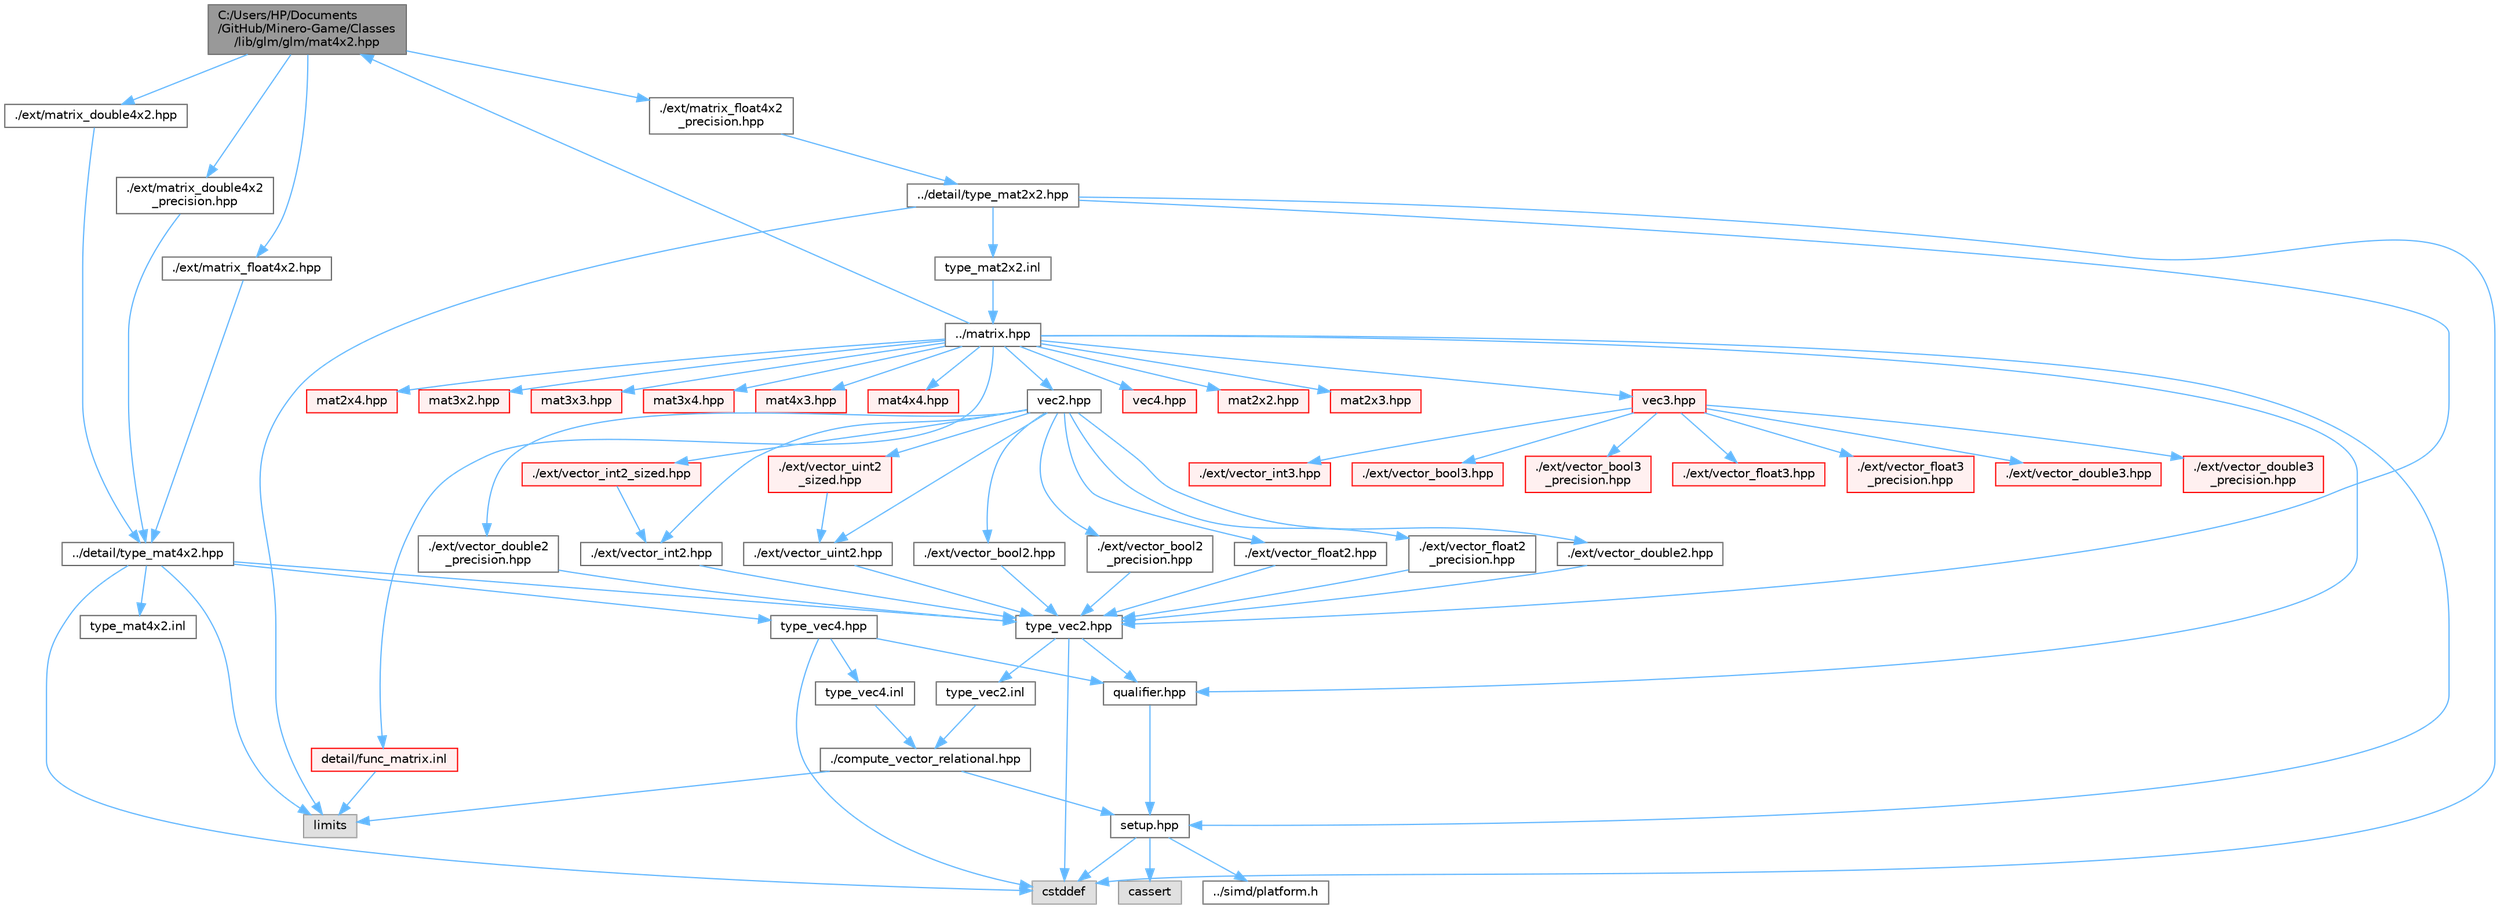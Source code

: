 digraph "C:/Users/HP/Documents/GitHub/Minero-Game/Classes/lib/glm/glm/mat4x2.hpp"
{
 // LATEX_PDF_SIZE
  bgcolor="transparent";
  edge [fontname=Helvetica,fontsize=10,labelfontname=Helvetica,labelfontsize=10];
  node [fontname=Helvetica,fontsize=10,shape=box,height=0.2,width=0.4];
  Node1 [id="Node000001",label="C:/Users/HP/Documents\l/GitHub/Minero-Game/Classes\l/lib/glm/glm/mat4x2.hpp",height=0.2,width=0.4,color="gray40", fillcolor="grey60", style="filled", fontcolor="black",tooltip=" "];
  Node1 -> Node2 [id="edge151_Node000001_Node000002",color="steelblue1",style="solid",tooltip=" "];
  Node2 [id="Node000002",label="./ext/matrix_double4x2.hpp",height=0.2,width=0.4,color="grey40", fillcolor="white", style="filled",URL="$_classes_2lib_2glm_2glm_2ext_2matrix__double4x2_8hpp.html",tooltip=" "];
  Node2 -> Node3 [id="edge152_Node000002_Node000003",color="steelblue1",style="solid",tooltip=" "];
  Node3 [id="Node000003",label="../detail/type_mat4x2.hpp",height=0.2,width=0.4,color="grey40", fillcolor="white", style="filled",URL="$_classes_2lib_2glm_2glm_2detail_2type__mat4x2_8hpp.html",tooltip=" "];
  Node3 -> Node4 [id="edge153_Node000003_Node000004",color="steelblue1",style="solid",tooltip=" "];
  Node4 [id="Node000004",label="type_vec2.hpp",height=0.2,width=0.4,color="grey40", fillcolor="white", style="filled",URL="$_classes_2lib_2glm_2glm_2detail_2type__vec2_8hpp.html",tooltip=" "];
  Node4 -> Node5 [id="edge154_Node000004_Node000005",color="steelblue1",style="solid",tooltip=" "];
  Node5 [id="Node000005",label="qualifier.hpp",height=0.2,width=0.4,color="grey40", fillcolor="white", style="filled",URL="$_classes_2lib_2glm_2glm_2detail_2qualifier_8hpp.html",tooltip=" "];
  Node5 -> Node6 [id="edge155_Node000005_Node000006",color="steelblue1",style="solid",tooltip=" "];
  Node6 [id="Node000006",label="setup.hpp",height=0.2,width=0.4,color="grey40", fillcolor="white", style="filled",URL="$_classes_2lib_2glm_2glm_2detail_2setup_8hpp.html",tooltip=" "];
  Node6 -> Node7 [id="edge156_Node000006_Node000007",color="steelblue1",style="solid",tooltip=" "];
  Node7 [id="Node000007",label="cassert",height=0.2,width=0.4,color="grey60", fillcolor="#E0E0E0", style="filled",tooltip=" "];
  Node6 -> Node8 [id="edge157_Node000006_Node000008",color="steelblue1",style="solid",tooltip=" "];
  Node8 [id="Node000008",label="cstddef",height=0.2,width=0.4,color="grey60", fillcolor="#E0E0E0", style="filled",tooltip=" "];
  Node6 -> Node9 [id="edge158_Node000006_Node000009",color="steelblue1",style="solid",tooltip=" "];
  Node9 [id="Node000009",label="../simd/platform.h",height=0.2,width=0.4,color="grey40", fillcolor="white", style="filled",URL="$_classes_2lib_2glm_2glm_2simd_2platform_8h.html",tooltip=" "];
  Node4 -> Node8 [id="edge159_Node000004_Node000008",color="steelblue1",style="solid",tooltip=" "];
  Node4 -> Node10 [id="edge160_Node000004_Node000010",color="steelblue1",style="solid",tooltip=" "];
  Node10 [id="Node000010",label="type_vec2.inl",height=0.2,width=0.4,color="grey40", fillcolor="white", style="filled",URL="$_classes_2lib_2glm_2glm_2detail_2type__vec2_8inl.html",tooltip=" "];
  Node10 -> Node11 [id="edge161_Node000010_Node000011",color="steelblue1",style="solid",tooltip=" "];
  Node11 [id="Node000011",label="./compute_vector_relational.hpp",height=0.2,width=0.4,color="grey40", fillcolor="white", style="filled",URL="$_classes_2lib_2glm_2glm_2detail_2compute__vector__relational_8hpp.html",tooltip=" "];
  Node11 -> Node6 [id="edge162_Node000011_Node000006",color="steelblue1",style="solid",tooltip=" "];
  Node11 -> Node12 [id="edge163_Node000011_Node000012",color="steelblue1",style="solid",tooltip=" "];
  Node12 [id="Node000012",label="limits",height=0.2,width=0.4,color="grey60", fillcolor="#E0E0E0", style="filled",tooltip=" "];
  Node3 -> Node13 [id="edge164_Node000003_Node000013",color="steelblue1",style="solid",tooltip=" "];
  Node13 [id="Node000013",label="type_vec4.hpp",height=0.2,width=0.4,color="grey40", fillcolor="white", style="filled",URL="$_classes_2lib_2glm_2glm_2detail_2type__vec4_8hpp.html",tooltip=" "];
  Node13 -> Node5 [id="edge165_Node000013_Node000005",color="steelblue1",style="solid",tooltip=" "];
  Node13 -> Node8 [id="edge166_Node000013_Node000008",color="steelblue1",style="solid",tooltip=" "];
  Node13 -> Node14 [id="edge167_Node000013_Node000014",color="steelblue1",style="solid",tooltip=" "];
  Node14 [id="Node000014",label="type_vec4.inl",height=0.2,width=0.4,color="grey40", fillcolor="white", style="filled",URL="$_classes_2lib_2glm_2glm_2detail_2type__vec4_8inl.html",tooltip=" "];
  Node14 -> Node11 [id="edge168_Node000014_Node000011",color="steelblue1",style="solid",tooltip=" "];
  Node3 -> Node12 [id="edge169_Node000003_Node000012",color="steelblue1",style="solid",tooltip=" "];
  Node3 -> Node8 [id="edge170_Node000003_Node000008",color="steelblue1",style="solid",tooltip=" "];
  Node3 -> Node15 [id="edge171_Node000003_Node000015",color="steelblue1",style="solid",tooltip=" "];
  Node15 [id="Node000015",label="type_mat4x2.inl",height=0.2,width=0.4,color="grey40", fillcolor="white", style="filled",URL="$_classes_2lib_2glm_2glm_2detail_2type__mat4x2_8inl.html",tooltip=" "];
  Node1 -> Node16 [id="edge172_Node000001_Node000016",color="steelblue1",style="solid",tooltip=" "];
  Node16 [id="Node000016",label="./ext/matrix_double4x2\l_precision.hpp",height=0.2,width=0.4,color="grey40", fillcolor="white", style="filled",URL="$_classes_2lib_2glm_2glm_2ext_2matrix__double4x2__precision_8hpp.html",tooltip=" "];
  Node16 -> Node3 [id="edge173_Node000016_Node000003",color="steelblue1",style="solid",tooltip=" "];
  Node1 -> Node17 [id="edge174_Node000001_Node000017",color="steelblue1",style="solid",tooltip=" "];
  Node17 [id="Node000017",label="./ext/matrix_float4x2.hpp",height=0.2,width=0.4,color="grey40", fillcolor="white", style="filled",URL="$_classes_2lib_2glm_2glm_2ext_2matrix__float4x2_8hpp.html",tooltip=" "];
  Node17 -> Node3 [id="edge175_Node000017_Node000003",color="steelblue1",style="solid",tooltip=" "];
  Node1 -> Node18 [id="edge176_Node000001_Node000018",color="steelblue1",style="solid",tooltip=" "];
  Node18 [id="Node000018",label="./ext/matrix_float4x2\l_precision.hpp",height=0.2,width=0.4,color="grey40", fillcolor="white", style="filled",URL="$_classes_2lib_2glm_2glm_2ext_2matrix__float4x2__precision_8hpp.html",tooltip=" "];
  Node18 -> Node19 [id="edge177_Node000018_Node000019",color="steelblue1",style="solid",tooltip=" "];
  Node19 [id="Node000019",label="../detail/type_mat2x2.hpp",height=0.2,width=0.4,color="grey40", fillcolor="white", style="filled",URL="$_classes_2lib_2glm_2glm_2detail_2type__mat2x2_8hpp.html",tooltip=" "];
  Node19 -> Node4 [id="edge178_Node000019_Node000004",color="steelblue1",style="solid",tooltip=" "];
  Node19 -> Node12 [id="edge179_Node000019_Node000012",color="steelblue1",style="solid",tooltip=" "];
  Node19 -> Node8 [id="edge180_Node000019_Node000008",color="steelblue1",style="solid",tooltip=" "];
  Node19 -> Node20 [id="edge181_Node000019_Node000020",color="steelblue1",style="solid",tooltip=" "];
  Node20 [id="Node000020",label="type_mat2x2.inl",height=0.2,width=0.4,color="grey40", fillcolor="white", style="filled",URL="$_classes_2lib_2glm_2glm_2detail_2type__mat2x2_8inl.html",tooltip=" "];
  Node20 -> Node21 [id="edge182_Node000020_Node000021",color="steelblue1",style="solid",tooltip=" "];
  Node21 [id="Node000021",label="../matrix.hpp",height=0.2,width=0.4,color="grey40", fillcolor="white", style="filled",URL="$_classes_2lib_2glm_2glm_2matrix_8hpp.html",tooltip=" "];
  Node21 -> Node5 [id="edge183_Node000021_Node000005",color="steelblue1",style="solid",tooltip=" "];
  Node21 -> Node6 [id="edge184_Node000021_Node000006",color="steelblue1",style="solid",tooltip=" "];
  Node21 -> Node22 [id="edge185_Node000021_Node000022",color="steelblue1",style="solid",tooltip=" "];
  Node22 [id="Node000022",label="vec2.hpp",height=0.2,width=0.4,color="grey40", fillcolor="white", style="filled",URL="$_classes_2lib_2glm_2glm_2vec2_8hpp.html",tooltip=" "];
  Node22 -> Node23 [id="edge186_Node000022_Node000023",color="steelblue1",style="solid",tooltip=" "];
  Node23 [id="Node000023",label="./ext/vector_bool2.hpp",height=0.2,width=0.4,color="grey40", fillcolor="white", style="filled",URL="$_classes_2lib_2glm_2glm_2ext_2vector__bool2_8hpp.html",tooltip=" "];
  Node23 -> Node4 [id="edge187_Node000023_Node000004",color="steelblue1",style="solid",tooltip=" "];
  Node22 -> Node24 [id="edge188_Node000022_Node000024",color="steelblue1",style="solid",tooltip=" "];
  Node24 [id="Node000024",label="./ext/vector_bool2\l_precision.hpp",height=0.2,width=0.4,color="grey40", fillcolor="white", style="filled",URL="$_classes_2lib_2glm_2glm_2ext_2vector__bool2__precision_8hpp.html",tooltip=" "];
  Node24 -> Node4 [id="edge189_Node000024_Node000004",color="steelblue1",style="solid",tooltip=" "];
  Node22 -> Node25 [id="edge190_Node000022_Node000025",color="steelblue1",style="solid",tooltip=" "];
  Node25 [id="Node000025",label="./ext/vector_float2.hpp",height=0.2,width=0.4,color="grey40", fillcolor="white", style="filled",URL="$_classes_2lib_2glm_2glm_2ext_2vector__float2_8hpp.html",tooltip=" "];
  Node25 -> Node4 [id="edge191_Node000025_Node000004",color="steelblue1",style="solid",tooltip=" "];
  Node22 -> Node26 [id="edge192_Node000022_Node000026",color="steelblue1",style="solid",tooltip=" "];
  Node26 [id="Node000026",label="./ext/vector_float2\l_precision.hpp",height=0.2,width=0.4,color="grey40", fillcolor="white", style="filled",URL="$_classes_2lib_2glm_2glm_2ext_2vector__float2__precision_8hpp.html",tooltip=" "];
  Node26 -> Node4 [id="edge193_Node000026_Node000004",color="steelblue1",style="solid",tooltip=" "];
  Node22 -> Node27 [id="edge194_Node000022_Node000027",color="steelblue1",style="solid",tooltip=" "];
  Node27 [id="Node000027",label="./ext/vector_double2.hpp",height=0.2,width=0.4,color="grey40", fillcolor="white", style="filled",URL="$_classes_2lib_2glm_2glm_2ext_2vector__double2_8hpp.html",tooltip=" "];
  Node27 -> Node4 [id="edge195_Node000027_Node000004",color="steelblue1",style="solid",tooltip=" "];
  Node22 -> Node28 [id="edge196_Node000022_Node000028",color="steelblue1",style="solid",tooltip=" "];
  Node28 [id="Node000028",label="./ext/vector_double2\l_precision.hpp",height=0.2,width=0.4,color="grey40", fillcolor="white", style="filled",URL="$_classes_2lib_2glm_2glm_2ext_2vector__double2__precision_8hpp.html",tooltip=" "];
  Node28 -> Node4 [id="edge197_Node000028_Node000004",color="steelblue1",style="solid",tooltip=" "];
  Node22 -> Node29 [id="edge198_Node000022_Node000029",color="steelblue1",style="solid",tooltip=" "];
  Node29 [id="Node000029",label="./ext/vector_int2.hpp",height=0.2,width=0.4,color="grey40", fillcolor="white", style="filled",URL="$_classes_2lib_2glm_2glm_2ext_2vector__int2_8hpp.html",tooltip=" "];
  Node29 -> Node4 [id="edge199_Node000029_Node000004",color="steelblue1",style="solid",tooltip=" "];
  Node22 -> Node30 [id="edge200_Node000022_Node000030",color="steelblue1",style="solid",tooltip=" "];
  Node30 [id="Node000030",label="./ext/vector_int2_sized.hpp",height=0.2,width=0.4,color="red", fillcolor="#FFF0F0", style="filled",URL="$_classes_2lib_2glm_2glm_2ext_2vector__int2__sized_8hpp.html",tooltip=" "];
  Node30 -> Node29 [id="edge201_Node000030_Node000029",color="steelblue1",style="solid",tooltip=" "];
  Node22 -> Node32 [id="edge202_Node000022_Node000032",color="steelblue1",style="solid",tooltip=" "];
  Node32 [id="Node000032",label="./ext/vector_uint2.hpp",height=0.2,width=0.4,color="grey40", fillcolor="white", style="filled",URL="$_classes_2lib_2glm_2glm_2ext_2vector__uint2_8hpp.html",tooltip=" "];
  Node32 -> Node4 [id="edge203_Node000032_Node000004",color="steelblue1",style="solid",tooltip=" "];
  Node22 -> Node33 [id="edge204_Node000022_Node000033",color="steelblue1",style="solid",tooltip=" "];
  Node33 [id="Node000033",label="./ext/vector_uint2\l_sized.hpp",height=0.2,width=0.4,color="red", fillcolor="#FFF0F0", style="filled",URL="$_classes_2lib_2glm_2glm_2ext_2vector__uint2__sized_8hpp.html",tooltip=" "];
  Node33 -> Node32 [id="edge205_Node000033_Node000032",color="steelblue1",style="solid",tooltip=" "];
  Node21 -> Node35 [id="edge206_Node000021_Node000035",color="steelblue1",style="solid",tooltip=" "];
  Node35 [id="Node000035",label="vec3.hpp",height=0.2,width=0.4,color="red", fillcolor="#FFF0F0", style="filled",URL="$_classes_2lib_2glm_2glm_2vec3_8hpp.html",tooltip=" "];
  Node35 -> Node36 [id="edge207_Node000035_Node000036",color="steelblue1",style="solid",tooltip=" "];
  Node36 [id="Node000036",label="./ext/vector_bool3.hpp",height=0.2,width=0.4,color="red", fillcolor="#FFF0F0", style="filled",URL="$_classes_2lib_2glm_2glm_2ext_2vector__bool3_8hpp.html",tooltip=" "];
  Node35 -> Node39 [id="edge208_Node000035_Node000039",color="steelblue1",style="solid",tooltip=" "];
  Node39 [id="Node000039",label="./ext/vector_bool3\l_precision.hpp",height=0.2,width=0.4,color="red", fillcolor="#FFF0F0", style="filled",URL="$_classes_2lib_2glm_2glm_2ext_2vector__bool3__precision_8hpp.html",tooltip=" "];
  Node35 -> Node40 [id="edge209_Node000035_Node000040",color="steelblue1",style="solid",tooltip=" "];
  Node40 [id="Node000040",label="./ext/vector_float3.hpp",height=0.2,width=0.4,color="red", fillcolor="#FFF0F0", style="filled",URL="$_classes_2lib_2glm_2glm_2ext_2vector__float3_8hpp.html",tooltip=" "];
  Node35 -> Node41 [id="edge210_Node000035_Node000041",color="steelblue1",style="solid",tooltip=" "];
  Node41 [id="Node000041",label="./ext/vector_float3\l_precision.hpp",height=0.2,width=0.4,color="red", fillcolor="#FFF0F0", style="filled",URL="$_classes_2lib_2glm_2glm_2ext_2vector__float3__precision_8hpp.html",tooltip=" "];
  Node35 -> Node42 [id="edge211_Node000035_Node000042",color="steelblue1",style="solid",tooltip=" "];
  Node42 [id="Node000042",label="./ext/vector_double3.hpp",height=0.2,width=0.4,color="red", fillcolor="#FFF0F0", style="filled",URL="$_classes_2lib_2glm_2glm_2ext_2vector__double3_8hpp.html",tooltip=" "];
  Node35 -> Node43 [id="edge212_Node000035_Node000043",color="steelblue1",style="solid",tooltip=" "];
  Node43 [id="Node000043",label="./ext/vector_double3\l_precision.hpp",height=0.2,width=0.4,color="red", fillcolor="#FFF0F0", style="filled",URL="$_classes_2lib_2glm_2glm_2ext_2vector__double3__precision_8hpp.html",tooltip=" "];
  Node35 -> Node44 [id="edge213_Node000035_Node000044",color="steelblue1",style="solid",tooltip=" "];
  Node44 [id="Node000044",label="./ext/vector_int3.hpp",height=0.2,width=0.4,color="red", fillcolor="#FFF0F0", style="filled",URL="$_classes_2lib_2glm_2glm_2ext_2vector__int3_8hpp.html",tooltip=" "];
  Node21 -> Node48 [id="edge214_Node000021_Node000048",color="steelblue1",style="solid",tooltip=" "];
  Node48 [id="Node000048",label="vec4.hpp",height=0.2,width=0.4,color="red", fillcolor="#FFF0F0", style="filled",URL="$_classes_2lib_2glm_2glm_2vec4_8hpp.html",tooltip=" "];
  Node21 -> Node59 [id="edge215_Node000021_Node000059",color="steelblue1",style="solid",tooltip=" "];
  Node59 [id="Node000059",label="mat2x2.hpp",height=0.2,width=0.4,color="red", fillcolor="#FFF0F0", style="filled",URL="$_classes_2lib_2glm_2glm_2mat2x2_8hpp.html",tooltip=" "];
  Node21 -> Node64 [id="edge216_Node000021_Node000064",color="steelblue1",style="solid",tooltip=" "];
  Node64 [id="Node000064",label="mat2x3.hpp",height=0.2,width=0.4,color="red", fillcolor="#FFF0F0", style="filled",URL="$_classes_2lib_2glm_2glm_2mat2x3_8hpp.html",tooltip=" "];
  Node21 -> Node71 [id="edge217_Node000021_Node000071",color="steelblue1",style="solid",tooltip=" "];
  Node71 [id="Node000071",label="mat2x4.hpp",height=0.2,width=0.4,color="red", fillcolor="#FFF0F0", style="filled",URL="$_classes_2lib_2glm_2glm_2mat2x4_8hpp.html",tooltip=" "];
  Node21 -> Node78 [id="edge218_Node000021_Node000078",color="steelblue1",style="solid",tooltip=" "];
  Node78 [id="Node000078",label="mat3x2.hpp",height=0.2,width=0.4,color="red", fillcolor="#FFF0F0", style="filled",URL="$_classes_2lib_2glm_2glm_2mat3x2_8hpp.html",tooltip=" "];
  Node21 -> Node85 [id="edge219_Node000021_Node000085",color="steelblue1",style="solid",tooltip=" "];
  Node85 [id="Node000085",label="mat3x3.hpp",height=0.2,width=0.4,color="red", fillcolor="#FFF0F0", style="filled",URL="$_classes_2lib_2glm_2glm_2mat3x3_8hpp.html",tooltip=" "];
  Node21 -> Node92 [id="edge220_Node000021_Node000092",color="steelblue1",style="solid",tooltip=" "];
  Node92 [id="Node000092",label="mat3x4.hpp",height=0.2,width=0.4,color="red", fillcolor="#FFF0F0", style="filled",URL="$_classes_2lib_2glm_2glm_2mat3x4_8hpp.html",tooltip=" "];
  Node21 -> Node1 [id="edge221_Node000021_Node000001",color="steelblue1",style="solid",tooltip=" "];
  Node21 -> Node99 [id="edge222_Node000021_Node000099",color="steelblue1",style="solid",tooltip=" "];
  Node99 [id="Node000099",label="mat4x3.hpp",height=0.2,width=0.4,color="red", fillcolor="#FFF0F0", style="filled",URL="$_classes_2lib_2glm_2glm_2mat4x3_8hpp.html",tooltip=" "];
  Node21 -> Node106 [id="edge223_Node000021_Node000106",color="steelblue1",style="solid",tooltip=" "];
  Node106 [id="Node000106",label="mat4x4.hpp",height=0.2,width=0.4,color="red", fillcolor="#FFF0F0", style="filled",URL="$_classes_2lib_2glm_2glm_2mat4x4_8hpp.html",tooltip=" "];
  Node21 -> Node113 [id="edge224_Node000021_Node000113",color="steelblue1",style="solid",tooltip=" "];
  Node113 [id="Node000113",label="detail/func_matrix.inl",height=0.2,width=0.4,color="red", fillcolor="#FFF0F0", style="filled",URL="$_classes_2lib_2glm_2glm_2detail_2func__matrix_8inl.html",tooltip=" "];
  Node113 -> Node12 [id="edge225_Node000113_Node000012",color="steelblue1",style="solid",tooltip=" "];
}

